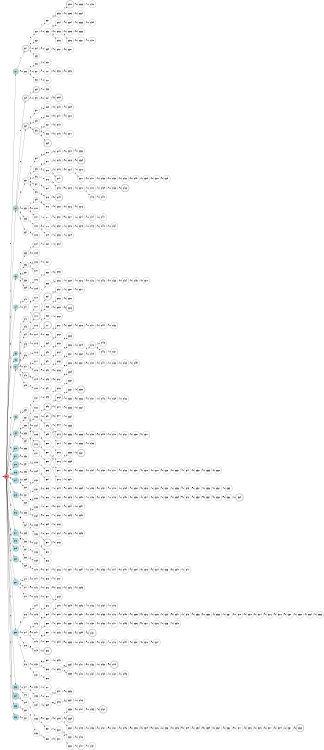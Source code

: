 digraph APTAALF {
__start0 [style = invis, shape = none, label = "", width = 0, height = 0];

rankdir=LR;
size="8,5";

s0 [style="filled", color="black", fillcolor="#ff817b" shape="circle", label="q0"];
s1 [style="rounded,filled", color="black", fillcolor="powderblue" shape="doublecircle", label="q1"];
s2 [style="rounded,filled", color="black", fillcolor="powderblue" shape="doublecircle", label="q2"];
s3 [style="filled", color="black", fillcolor="powderblue" shape="circle", label="q3"];
s4 [style="filled", color="black", fillcolor="powderblue" shape="circle", label="q4"];
s5 [style="filled", color="black", fillcolor="powderblue" shape="circle", label="q5"];
s6 [style="filled", color="black", fillcolor="powderblue" shape="circle", label="q6"];
s7 [style="rounded,filled", color="black", fillcolor="powderblue" shape="doublecircle", label="q7"];
s8 [style="filled", color="black", fillcolor="powderblue" shape="circle", label="q8"];
s9 [style="rounded,filled", color="black", fillcolor="powderblue" shape="doublecircle", label="q9"];
s10 [style="filled", color="black", fillcolor="powderblue" shape="circle", label="q10"];
s11 [style="filled", color="black", fillcolor="powderblue" shape="circle", label="q11"];
s12 [style="rounded,filled", color="black", fillcolor="powderblue" shape="doublecircle", label="q12"];
s13 [style="filled", color="black", fillcolor="powderblue" shape="circle", label="q13"];
s14 [style="filled", color="black", fillcolor="powderblue" shape="circle", label="q14"];
s15 [style="filled", color="black", fillcolor="powderblue" shape="circle", label="q15"];
s16 [style="filled", color="black", fillcolor="powderblue" shape="circle", label="q16"];
s17 [style="filled", color="black", fillcolor="powderblue" shape="circle", label="q17"];
s18 [style="filled", color="black", fillcolor="powderblue" shape="circle", label="q18"];
s19 [style="filled", color="black", fillcolor="powderblue" shape="circle", label="q19"];
s20 [style="filled", color="black", fillcolor="powderblue" shape="circle", label="q20"];
s21 [style="filled", color="black", fillcolor="powderblue" shape="circle", label="q21"];
s22 [style="filled", color="black", fillcolor="powderblue" shape="circle", label="q22"];
s23 [style="filled", color="black", fillcolor="powderblue" shape="circle", label="q23"];
s24 [style="rounded,filled", color="black", fillcolor="powderblue" shape="doublecircle", label="q24"];
s25 [style="filled", color="black", fillcolor="powderblue" shape="circle", label="q25"];
s26 [style="filled", color="black", fillcolor="powderblue" shape="circle", label="q26"];
s27 [style="rounded,filled", color="black", fillcolor="white" shape="doublecircle", label="q27"];
s28 [style="filled", color="black", fillcolor="white" shape="circle", label="q28"];
s29 [style="rounded,filled", color="black", fillcolor="white" shape="doublecircle", label="q29"];
s30 [style="rounded,filled", color="black", fillcolor="white" shape="doublecircle", label="q30"];
s31 [style="filled", color="black", fillcolor="white" shape="circle", label="q31"];
s32 [style="filled", color="black", fillcolor="white" shape="circle", label="q32"];
s33 [style="filled", color="black", fillcolor="white" shape="circle", label="q33"];
s34 [style="filled", color="black", fillcolor="white" shape="circle", label="q34"];
s35 [style="filled", color="black", fillcolor="white" shape="circle", label="q35"];
s36 [style="filled", color="black", fillcolor="white" shape="circle", label="q36"];
s37 [style="filled", color="black", fillcolor="white" shape="circle", label="q37"];
s38 [style="filled", color="black", fillcolor="white" shape="circle", label="q38"];
s39 [style="filled", color="black", fillcolor="white" shape="circle", label="q39"];
s40 [style="filled", color="black", fillcolor="white" shape="circle", label="q40"];
s41 [style="filled", color="black", fillcolor="white" shape="circle", label="q41"];
s42 [style="filled", color="black", fillcolor="white" shape="circle", label="q42"];
s43 [style="filled", color="black", fillcolor="white" shape="circle", label="q43"];
s44 [style="filled", color="black", fillcolor="white" shape="circle", label="q44"];
s45 [style="filled", color="black", fillcolor="white" shape="circle", label="q45"];
s46 [style="filled", color="black", fillcolor="white" shape="circle", label="q46"];
s47 [style="filled", color="black", fillcolor="white" shape="circle", label="q47"];
s48 [style="rounded,filled", color="black", fillcolor="white" shape="doublecircle", label="q48"];
s49 [style="filled", color="black", fillcolor="white" shape="circle", label="q49"];
s50 [style="filled", color="black", fillcolor="white" shape="circle", label="q50"];
s51 [style="filled", color="black", fillcolor="white" shape="circle", label="q51"];
s52 [style="filled", color="black", fillcolor="white" shape="circle", label="q52"];
s53 [style="filled", color="black", fillcolor="white" shape="circle", label="q53"];
s54 [style="filled", color="black", fillcolor="white" shape="circle", label="q54"];
s55 [style="filled", color="black", fillcolor="white" shape="circle", label="q55"];
s56 [style="filled", color="black", fillcolor="white" shape="circle", label="q56"];
s57 [style="filled", color="black", fillcolor="white" shape="circle", label="q57"];
s58 [style="filled", color="black", fillcolor="white" shape="circle", label="q58"];
s59 [style="filled", color="black", fillcolor="white" shape="circle", label="q59"];
s60 [style="filled", color="black", fillcolor="white" shape="circle", label="q60"];
s61 [style="filled", color="black", fillcolor="white" shape="circle", label="q61"];
s62 [style="filled", color="black", fillcolor="white" shape="circle", label="q62"];
s63 [style="filled", color="black", fillcolor="white" shape="circle", label="q63"];
s64 [style="filled", color="black", fillcolor="white" shape="circle", label="q64"];
s65 [style="filled", color="black", fillcolor="white" shape="circle", label="q65"];
s66 [style="filled", color="black", fillcolor="white" shape="circle", label="q66"];
s67 [style="filled", color="black", fillcolor="white" shape="circle", label="q67"];
s68 [style="filled", color="black", fillcolor="white" shape="circle", label="q68"];
s69 [style="filled", color="black", fillcolor="white" shape="circle", label="q69"];
s70 [style="filled", color="black", fillcolor="white" shape="circle", label="q70"];
s71 [style="filled", color="black", fillcolor="white" shape="circle", label="q71"];
s72 [style="filled", color="black", fillcolor="white" shape="circle", label="q72"];
s73 [style="filled", color="black", fillcolor="white" shape="circle", label="q73"];
s74 [style="filled", color="black", fillcolor="white" shape="circle", label="q74"];
s75 [style="filled", color="black", fillcolor="white" shape="circle", label="q75"];
s76 [style="filled", color="black", fillcolor="white" shape="circle", label="q76"];
s77 [style="filled", color="black", fillcolor="white" shape="circle", label="q77"];
s78 [style="filled", color="black", fillcolor="white" shape="circle", label="q78"];
s79 [style="filled", color="black", fillcolor="white" shape="circle", label="q79"];
s80 [style="filled", color="black", fillcolor="white" shape="circle", label="q80"];
s81 [style="filled", color="black", fillcolor="white" shape="circle", label="q81"];
s82 [style="filled", color="black", fillcolor="white" shape="circle", label="q82"];
s83 [style="filled", color="black", fillcolor="white" shape="circle", label="q83"];
s84 [style="filled", color="black", fillcolor="white" shape="circle", label="q84"];
s85 [style="filled", color="black", fillcolor="white" shape="circle", label="q85"];
s86 [style="filled", color="black", fillcolor="white" shape="circle", label="q86"];
s87 [style="filled", color="black", fillcolor="white" shape="circle", label="q87"];
s88 [style="filled", color="black", fillcolor="white" shape="circle", label="q88"];
s89 [style="rounded,filled", color="black", fillcolor="white" shape="doublecircle", label="q89"];
s90 [style="filled", color="black", fillcolor="white" shape="circle", label="q90"];
s91 [style="filled", color="black", fillcolor="white" shape="circle", label="q91"];
s92 [style="filled", color="black", fillcolor="white" shape="circle", label="q92"];
s93 [style="rounded,filled", color="black", fillcolor="white" shape="doublecircle", label="q93"];
s94 [style="filled", color="black", fillcolor="white" shape="circle", label="q94"];
s95 [style="filled", color="black", fillcolor="white" shape="circle", label="q95"];
s96 [style="filled", color="black", fillcolor="white" shape="circle", label="q96"];
s97 [style="filled", color="black", fillcolor="white" shape="circle", label="q97"];
s98 [style="filled", color="black", fillcolor="white" shape="circle", label="q98"];
s99 [style="filled", color="black", fillcolor="white" shape="circle", label="q99"];
s100 [style="filled", color="black", fillcolor="white" shape="circle", label="q100"];
s101 [style="filled", color="black", fillcolor="white" shape="circle", label="q101"];
s102 [style="filled", color="black", fillcolor="white" shape="circle", label="q102"];
s103 [style="filled", color="black", fillcolor="white" shape="circle", label="q103"];
s104 [style="filled", color="black", fillcolor="white" shape="circle", label="q104"];
s105 [style="filled", color="black", fillcolor="white" shape="circle", label="q105"];
s106 [style="filled", color="black", fillcolor="white" shape="circle", label="q106"];
s107 [style="filled", color="black", fillcolor="white" shape="circle", label="q107"];
s108 [style="filled", color="black", fillcolor="white" shape="circle", label="q108"];
s109 [style="filled", color="black", fillcolor="white" shape="circle", label="q109"];
s110 [style="filled", color="black", fillcolor="white" shape="circle", label="q110"];
s111 [style="filled", color="black", fillcolor="white" shape="circle", label="q111"];
s112 [style="rounded,filled", color="black", fillcolor="white" shape="doublecircle", label="q112"];
s113 [style="filled", color="black", fillcolor="white" shape="circle", label="q113"];
s114 [style="filled", color="black", fillcolor="white" shape="circle", label="q114"];
s115 [style="filled", color="black", fillcolor="white" shape="circle", label="q115"];
s116 [style="filled", color="black", fillcolor="white" shape="circle", label="q116"];
s117 [style="filled", color="black", fillcolor="white" shape="circle", label="q117"];
s118 [style="filled", color="black", fillcolor="white" shape="circle", label="q118"];
s119 [style="filled", color="black", fillcolor="white" shape="circle", label="q119"];
s120 [style="filled", color="black", fillcolor="white" shape="circle", label="q120"];
s121 [style="filled", color="black", fillcolor="white" shape="circle", label="q121"];
s122 [style="filled", color="black", fillcolor="white" shape="circle", label="q122"];
s123 [style="filled", color="black", fillcolor="white" shape="circle", label="q123"];
s124 [style="filled", color="black", fillcolor="white" shape="circle", label="q124"];
s125 [style="filled", color="black", fillcolor="white" shape="circle", label="q125"];
s126 [style="rounded,filled", color="black", fillcolor="white" shape="doublecircle", label="q126"];
s127 [style="filled", color="black", fillcolor="white" shape="circle", label="q127"];
s128 [style="filled", color="black", fillcolor="white" shape="circle", label="q128"];
s129 [style="filled", color="black", fillcolor="white" shape="circle", label="q129"];
s130 [style="filled", color="black", fillcolor="white" shape="circle", label="q130"];
s131 [style="filled", color="black", fillcolor="white" shape="circle", label="q131"];
s132 [style="filled", color="black", fillcolor="white" shape="circle", label="q132"];
s133 [style="filled", color="black", fillcolor="white" shape="circle", label="q133"];
s134 [style="filled", color="black", fillcolor="white" shape="circle", label="q134"];
s135 [style="filled", color="black", fillcolor="white" shape="circle", label="q135"];
s136 [style="filled", color="black", fillcolor="white" shape="circle", label="q136"];
s137 [style="filled", color="black", fillcolor="white" shape="circle", label="q137"];
s138 [style="filled", color="black", fillcolor="white" shape="circle", label="q138"];
s139 [style="filled", color="black", fillcolor="white" shape="circle", label="q139"];
s140 [style="filled", color="black", fillcolor="white" shape="circle", label="q140"];
s141 [style="filled", color="black", fillcolor="white" shape="circle", label="q141"];
s142 [style="filled", color="black", fillcolor="white" shape="circle", label="q142"];
s143 [style="filled", color="black", fillcolor="white" shape="circle", label="q143"];
s144 [style="filled", color="black", fillcolor="white" shape="circle", label="q144"];
s145 [style="filled", color="black", fillcolor="white" shape="circle", label="q145"];
s146 [style="filled", color="black", fillcolor="white" shape="circle", label="q146"];
s147 [style="filled", color="black", fillcolor="white" shape="circle", label="q147"];
s148 [style="filled", color="black", fillcolor="white" shape="circle", label="q148"];
s149 [style="filled", color="black", fillcolor="white" shape="circle", label="q149"];
s150 [style="filled", color="black", fillcolor="white" shape="circle", label="q150"];
s151 [style="filled", color="black", fillcolor="white" shape="circle", label="q151"];
s152 [style="filled", color="black", fillcolor="white" shape="circle", label="q152"];
s153 [style="filled", color="black", fillcolor="white" shape="circle", label="q153"];
s154 [style="filled", color="black", fillcolor="white" shape="circle", label="q154"];
s155 [style="filled", color="black", fillcolor="white" shape="circle", label="q155"];
s156 [style="filled", color="black", fillcolor="white" shape="circle", label="q156"];
s157 [style="filled", color="black", fillcolor="white" shape="circle", label="q157"];
s158 [style="filled", color="black", fillcolor="white" shape="circle", label="q158"];
s159 [style="filled", color="black", fillcolor="white" shape="circle", label="q159"];
s160 [style="filled", color="black", fillcolor="white" shape="circle", label="q160"];
s161 [style="filled", color="black", fillcolor="white" shape="circle", label="q161"];
s162 [style="filled", color="black", fillcolor="white" shape="circle", label="q162"];
s163 [style="filled", color="black", fillcolor="white" shape="circle", label="q163"];
s164 [style="filled", color="black", fillcolor="white" shape="circle", label="q164"];
s165 [style="filled", color="black", fillcolor="white" shape="circle", label="q165"];
s166 [style="filled", color="black", fillcolor="white" shape="circle", label="q166"];
s167 [style="filled", color="black", fillcolor="white" shape="circle", label="q167"];
s168 [style="filled", color="black", fillcolor="white" shape="circle", label="q168"];
s169 [style="rounded,filled", color="black", fillcolor="white" shape="doublecircle", label="q169"];
s170 [style="filled", color="black", fillcolor="white" shape="circle", label="q170"];
s171 [style="filled", color="black", fillcolor="white" shape="circle", label="q171"];
s172 [style="filled", color="black", fillcolor="white" shape="circle", label="q172"];
s173 [style="filled", color="black", fillcolor="white" shape="circle", label="q173"];
s174 [style="filled", color="black", fillcolor="white" shape="circle", label="q174"];
s175 [style="filled", color="black", fillcolor="white" shape="circle", label="q175"];
s176 [style="filled", color="black", fillcolor="white" shape="circle", label="q176"];
s177 [style="filled", color="black", fillcolor="white" shape="circle", label="q177"];
s178 [style="filled", color="black", fillcolor="white" shape="circle", label="q178"];
s179 [style="filled", color="black", fillcolor="white" shape="circle", label="q179"];
s180 [style="filled", color="black", fillcolor="white" shape="circle", label="q180"];
s181 [style="filled", color="black", fillcolor="white" shape="circle", label="q181"];
s182 [style="filled", color="black", fillcolor="white" shape="circle", label="q182"];
s183 [style="filled", color="black", fillcolor="white" shape="circle", label="q183"];
s184 [style="rounded,filled", color="black", fillcolor="white" shape="doublecircle", label="q184"];
s185 [style="filled", color="black", fillcolor="white" shape="circle", label="q185"];
s186 [style="filled", color="black", fillcolor="white" shape="circle", label="q186"];
s187 [style="rounded,filled", color="black", fillcolor="white" shape="doublecircle", label="q187"];
s188 [style="filled", color="black", fillcolor="white" shape="circle", label="q188"];
s189 [style="filled", color="black", fillcolor="white" shape="circle", label="q189"];
s190 [style="filled", color="black", fillcolor="white" shape="circle", label="q190"];
s191 [style="filled", color="black", fillcolor="white" shape="circle", label="q191"];
s192 [style="filled", color="black", fillcolor="white" shape="circle", label="q192"];
s193 [style="filled", color="black", fillcolor="white" shape="circle", label="q193"];
s194 [style="filled", color="black", fillcolor="white" shape="circle", label="q194"];
s195 [style="filled", color="black", fillcolor="white" shape="circle", label="q195"];
s196 [style="rounded,filled", color="black", fillcolor="white" shape="doublecircle", label="q196"];
s197 [style="rounded,filled", color="black", fillcolor="white" shape="doublecircle", label="q197"];
s198 [style="filled", color="black", fillcolor="white" shape="circle", label="q198"];
s199 [style="filled", color="black", fillcolor="white" shape="circle", label="q199"];
s200 [style="filled", color="black", fillcolor="white" shape="circle", label="q200"];
s201 [style="filled", color="black", fillcolor="white" shape="circle", label="q201"];
s202 [style="filled", color="black", fillcolor="white" shape="circle", label="q202"];
s203 [style="filled", color="black", fillcolor="white" shape="circle", label="q203"];
s204 [style="filled", color="black", fillcolor="white" shape="circle", label="q204"];
s205 [style="filled", color="black", fillcolor="white" shape="circle", label="q205"];
s206 [style="filled", color="black", fillcolor="white" shape="circle", label="q206"];
s207 [style="filled", color="black", fillcolor="white" shape="circle", label="q207"];
s208 [style="filled", color="black", fillcolor="white" shape="circle", label="q208"];
s209 [style="filled", color="black", fillcolor="white" shape="circle", label="q209"];
s210 [style="filled", color="black", fillcolor="white" shape="circle", label="q210"];
s211 [style="rounded,filled", color="black", fillcolor="white" shape="doublecircle", label="q211"];
s212 [style="filled", color="black", fillcolor="white" shape="circle", label="q212"];
s213 [style="filled", color="black", fillcolor="white" shape="circle", label="q213"];
s214 [style="filled", color="black", fillcolor="white" shape="circle", label="q214"];
s215 [style="filled", color="black", fillcolor="white" shape="circle", label="q215"];
s216 [style="filled", color="black", fillcolor="white" shape="circle", label="q216"];
s217 [style="filled", color="black", fillcolor="white" shape="circle", label="q217"];
s218 [style="filled", color="black", fillcolor="white" shape="circle", label="q218"];
s219 [style="filled", color="black", fillcolor="white" shape="circle", label="q219"];
s220 [style="filled", color="black", fillcolor="white" shape="circle", label="q220"];
s221 [style="filled", color="black", fillcolor="white" shape="circle", label="q221"];
s222 [style="filled", color="black", fillcolor="white" shape="circle", label="q222"];
s223 [style="rounded,filled", color="black", fillcolor="white" shape="doublecircle", label="q223"];
s224 [style="filled", color="black", fillcolor="white" shape="circle", label="q224"];
s225 [style="filled", color="black", fillcolor="white" shape="circle", label="q225"];
s226 [style="filled", color="black", fillcolor="white" shape="circle", label="q226"];
s227 [style="filled", color="black", fillcolor="white" shape="circle", label="q227"];
s228 [style="filled", color="black", fillcolor="white" shape="circle", label="q228"];
s229 [style="filled", color="black", fillcolor="white" shape="circle", label="q229"];
s230 [style="filled", color="black", fillcolor="white" shape="circle", label="q230"];
s231 [style="filled", color="black", fillcolor="white" shape="circle", label="q231"];
s232 [style="filled", color="black", fillcolor="white" shape="circle", label="q232"];
s233 [style="filled", color="black", fillcolor="white" shape="circle", label="q233"];
s234 [style="filled", color="black", fillcolor="white" shape="circle", label="q234"];
s235 [style="filled", color="black", fillcolor="white" shape="circle", label="q235"];
s236 [style="filled", color="black", fillcolor="white" shape="circle", label="q236"];
s237 [style="filled", color="black", fillcolor="white" shape="circle", label="q237"];
s238 [style="filled", color="black", fillcolor="white" shape="circle", label="q238"];
s239 [style="rounded,filled", color="black", fillcolor="white" shape="doublecircle", label="q239"];
s240 [style="filled", color="black", fillcolor="white" shape="circle", label="q240"];
s241 [style="filled", color="black", fillcolor="white" shape="circle", label="q241"];
s242 [style="filled", color="black", fillcolor="white" shape="circle", label="q242"];
s243 [style="filled", color="black", fillcolor="white" shape="circle", label="q243"];
s244 [style="filled", color="black", fillcolor="white" shape="circle", label="q244"];
s245 [style="filled", color="black", fillcolor="white" shape="circle", label="q245"];
s246 [style="filled", color="black", fillcolor="white" shape="circle", label="q246"];
s247 [style="rounded,filled", color="black", fillcolor="white" shape="doublecircle", label="q247"];
s248 [style="filled", color="black", fillcolor="white" shape="circle", label="q248"];
s249 [style="rounded,filled", color="black", fillcolor="white" shape="doublecircle", label="q249"];
s250 [style="filled", color="black", fillcolor="white" shape="circle", label="q250"];
s251 [style="filled", color="black", fillcolor="white" shape="circle", label="q251"];
s252 [style="filled", color="black", fillcolor="white" shape="circle", label="q252"];
s253 [style="filled", color="black", fillcolor="white" shape="circle", label="q253"];
s254 [style="filled", color="black", fillcolor="white" shape="circle", label="q254"];
s255 [style="filled", color="black", fillcolor="white" shape="circle", label="q255"];
s256 [style="filled", color="black", fillcolor="white" shape="circle", label="q256"];
s257 [style="filled", color="black", fillcolor="white" shape="circle", label="q257"];
s258 [style="filled", color="black", fillcolor="white" shape="circle", label="q258"];
s259 [style="filled", color="black", fillcolor="white" shape="circle", label="q259"];
s260 [style="filled", color="black", fillcolor="white" shape="circle", label="q260"];
s261 [style="filled", color="black", fillcolor="white" shape="circle", label="q261"];
s262 [style="filled", color="black", fillcolor="white" shape="circle", label="q262"];
s263 [style="filled", color="black", fillcolor="white" shape="circle", label="q263"];
s264 [style="filled", color="black", fillcolor="white" shape="circle", label="q264"];
s265 [style="filled", color="black", fillcolor="white" shape="circle", label="q265"];
s266 [style="filled", color="black", fillcolor="white" shape="circle", label="q266"];
s267 [style="filled", color="black", fillcolor="white" shape="circle", label="q267"];
s268 [style="filled", color="black", fillcolor="white" shape="circle", label="q268"];
s269 [style="rounded,filled", color="black", fillcolor="white" shape="doublecircle", label="q269"];
s270 [style="filled", color="black", fillcolor="white" shape="circle", label="q270"];
s271 [style="filled", color="black", fillcolor="white" shape="circle", label="q271"];
s272 [style="filled", color="black", fillcolor="white" shape="circle", label="q272"];
s273 [style="rounded,filled", color="black", fillcolor="white" shape="doublecircle", label="q273"];
s274 [style="filled", color="black", fillcolor="white" shape="circle", label="q274"];
s275 [style="filled", color="black", fillcolor="white" shape="circle", label="q275"];
s276 [style="filled", color="black", fillcolor="white" shape="circle", label="q276"];
s277 [style="filled", color="black", fillcolor="white" shape="circle", label="q277"];
s278 [style="filled", color="black", fillcolor="white" shape="circle", label="q278"];
s279 [style="filled", color="black", fillcolor="white" shape="circle", label="q279"];
s280 [style="filled", color="black", fillcolor="white" shape="circle", label="q280"];
s281 [style="filled", color="black", fillcolor="white" shape="circle", label="q281"];
s282 [style="filled", color="black", fillcolor="white" shape="circle", label="q282"];
s283 [style="filled", color="black", fillcolor="white" shape="circle", label="q283"];
s284 [style="filled", color="black", fillcolor="white" shape="circle", label="q284"];
s285 [style="filled", color="black", fillcolor="white" shape="circle", label="q285"];
s286 [style="filled", color="black", fillcolor="white" shape="circle", label="q286"];
s287 [style="filled", color="black", fillcolor="white" shape="circle", label="q287"];
s288 [style="filled", color="black", fillcolor="white" shape="circle", label="q288"];
s289 [style="filled", color="black", fillcolor="white" shape="circle", label="q289"];
s290 [style="filled", color="black", fillcolor="white" shape="circle", label="q290"];
s291 [style="filled", color="black", fillcolor="white" shape="circle", label="q291"];
s292 [style="filled", color="black", fillcolor="white" shape="circle", label="q292"];
s293 [style="filled", color="black", fillcolor="white" shape="circle", label="q293"];
s294 [style="filled", color="black", fillcolor="white" shape="circle", label="q294"];
s295 [style="filled", color="black", fillcolor="white" shape="circle", label="q295"];
s296 [style="filled", color="black", fillcolor="white" shape="circle", label="q296"];
s297 [style="filled", color="black", fillcolor="white" shape="circle", label="q297"];
s298 [style="filled", color="black", fillcolor="white" shape="circle", label="q298"];
s299 [style="filled", color="black", fillcolor="white" shape="circle", label="q299"];
s300 [style="filled", color="black", fillcolor="white" shape="circle", label="q300"];
s301 [style="filled", color="black", fillcolor="white" shape="circle", label="q301"];
s302 [style="rounded,filled", color="black", fillcolor="white" shape="doublecircle", label="q302"];
s303 [style="filled", color="black", fillcolor="white" shape="circle", label="q303"];
s304 [style="filled", color="black", fillcolor="white" shape="circle", label="q304"];
s305 [style="filled", color="black", fillcolor="white" shape="circle", label="q305"];
s306 [style="filled", color="black", fillcolor="white" shape="circle", label="q306"];
s307 [style="filled", color="black", fillcolor="white" shape="circle", label="q307"];
s308 [style="filled", color="black", fillcolor="white" shape="circle", label="q308"];
s309 [style="filled", color="black", fillcolor="white" shape="circle", label="q309"];
s310 [style="filled", color="black", fillcolor="white" shape="circle", label="q310"];
s311 [style="filled", color="black", fillcolor="white" shape="circle", label="q311"];
s312 [style="filled", color="black", fillcolor="white" shape="circle", label="q312"];
s313 [style="filled", color="black", fillcolor="white" shape="circle", label="q313"];
s314 [style="filled", color="black", fillcolor="white" shape="circle", label="q314"];
s315 [style="filled", color="black", fillcolor="white" shape="circle", label="q315"];
s316 [style="filled", color="black", fillcolor="white" shape="circle", label="q316"];
s317 [style="filled", color="black", fillcolor="white" shape="circle", label="q317"];
s318 [style="filled", color="black", fillcolor="white" shape="circle", label="q318"];
s319 [style="filled", color="black", fillcolor="white" shape="circle", label="q319"];
s320 [style="filled", color="black", fillcolor="white" shape="circle", label="q320"];
s321 [style="filled", color="black", fillcolor="white" shape="circle", label="q321"];
s322 [style="filled", color="black", fillcolor="white" shape="circle", label="q322"];
s323 [style="rounded,filled", color="black", fillcolor="white" shape="doublecircle", label="q323"];
s324 [style="filled", color="black", fillcolor="white" shape="circle", label="q324"];
s325 [style="filled", color="black", fillcolor="white" shape="circle", label="q325"];
s326 [style="filled", color="black", fillcolor="white" shape="circle", label="q326"];
s327 [style="filled", color="black", fillcolor="white" shape="circle", label="q327"];
s328 [style="filled", color="black", fillcolor="white" shape="circle", label="q328"];
s329 [style="filled", color="black", fillcolor="white" shape="circle", label="q329"];
s330 [style="filled", color="black", fillcolor="white" shape="circle", label="q330"];
s331 [style="filled", color="black", fillcolor="white" shape="circle", label="q331"];
s332 [style="filled", color="black", fillcolor="white" shape="circle", label="q332"];
s333 [style="filled", color="black", fillcolor="white" shape="circle", label="q333"];
s334 [style="filled", color="black", fillcolor="white" shape="circle", label="q334"];
s335 [style="filled", color="black", fillcolor="white" shape="circle", label="q335"];
s336 [style="filled", color="black", fillcolor="white" shape="circle", label="q336"];
s337 [style="filled", color="black", fillcolor="white" shape="circle", label="q337"];
s338 [style="filled", color="black", fillcolor="white" shape="circle", label="q338"];
s339 [style="filled", color="black", fillcolor="white" shape="circle", label="q339"];
s340 [style="filled", color="black", fillcolor="white" shape="circle", label="q340"];
s341 [style="filled", color="black", fillcolor="white" shape="circle", label="q341"];
s342 [style="filled", color="black", fillcolor="white" shape="circle", label="q342"];
s343 [style="filled", color="black", fillcolor="white" shape="circle", label="q343"];
s344 [style="filled", color="black", fillcolor="white" shape="circle", label="q344"];
s345 [style="filled", color="black", fillcolor="white" shape="circle", label="q345"];
s346 [style="filled", color="black", fillcolor="white" shape="circle", label="q346"];
s347 [style="filled", color="black", fillcolor="white" shape="circle", label="q347"];
s348 [style="filled", color="black", fillcolor="white" shape="circle", label="q348"];
s349 [style="filled", color="black", fillcolor="white" shape="circle", label="q349"];
s350 [style="filled", color="black", fillcolor="white" shape="circle", label="q350"];
s351 [style="filled", color="black", fillcolor="white" shape="circle", label="q351"];
s352 [style="filled", color="black", fillcolor="white" shape="circle", label="q352"];
s353 [style="filled", color="black", fillcolor="white" shape="circle", label="q353"];
s354 [style="filled", color="black", fillcolor="white" shape="circle", label="q354"];
s355 [style="filled", color="black", fillcolor="white" shape="circle", label="q355"];
s356 [style="filled", color="black", fillcolor="white" shape="circle", label="q356"];
s357 [style="filled", color="black", fillcolor="white" shape="circle", label="q357"];
s358 [style="filled", color="black", fillcolor="white" shape="circle", label="q358"];
s359 [style="rounded,filled", color="black", fillcolor="white" shape="doublecircle", label="q359"];
s360 [style="filled", color="black", fillcolor="white" shape="circle", label="q360"];
s361 [style="filled", color="black", fillcolor="white" shape="circle", label="q361"];
s362 [style="filled", color="black", fillcolor="white" shape="circle", label="q362"];
s363 [style="filled", color="black", fillcolor="white" shape="circle", label="q363"];
s364 [style="filled", color="black", fillcolor="white" shape="circle", label="q364"];
s365 [style="filled", color="black", fillcolor="white" shape="circle", label="q365"];
s366 [style="filled", color="black", fillcolor="white" shape="circle", label="q366"];
s367 [style="filled", color="black", fillcolor="white" shape="circle", label="q367"];
s368 [style="filled", color="black", fillcolor="white" shape="circle", label="q368"];
s369 [style="rounded,filled", color="black", fillcolor="white" shape="doublecircle", label="q369"];
s370 [style="filled", color="black", fillcolor="white" shape="circle", label="q370"];
s371 [style="filled", color="black", fillcolor="white" shape="circle", label="q371"];
s372 [style="filled", color="black", fillcolor="white" shape="circle", label="q372"];
s373 [style="filled", color="black", fillcolor="white" shape="circle", label="q373"];
s374 [style="filled", color="black", fillcolor="white" shape="circle", label="q374"];
s375 [style="filled", color="black", fillcolor="white" shape="circle", label="q375"];
s376 [style="filled", color="black", fillcolor="white" shape="circle", label="q376"];
s377 [style="filled", color="black", fillcolor="white" shape="circle", label="q377"];
s378 [style="filled", color="black", fillcolor="white" shape="circle", label="q378"];
s379 [style="filled", color="black", fillcolor="white" shape="circle", label="q379"];
s380 [style="filled", color="black", fillcolor="white" shape="circle", label="q380"];
s381 [style="filled", color="black", fillcolor="white" shape="circle", label="q381"];
s382 [style="rounded,filled", color="black", fillcolor="white" shape="doublecircle", label="q382"];
s383 [style="filled", color="black", fillcolor="white" shape="circle", label="q383"];
s384 [style="filled", color="black", fillcolor="white" shape="circle", label="q384"];
s385 [style="filled", color="black", fillcolor="white" shape="circle", label="q385"];
s386 [style="filled", color="black", fillcolor="white" shape="circle", label="q386"];
s387 [style="rounded,filled", color="black", fillcolor="white" shape="doublecircle", label="q387"];
s388 [style="filled", color="black", fillcolor="white" shape="circle", label="q388"];
s389 [style="filled", color="black", fillcolor="white" shape="circle", label="q389"];
s390 [style="filled", color="black", fillcolor="white" shape="circle", label="q390"];
s391 [style="filled", color="black", fillcolor="white" shape="circle", label="q391"];
s392 [style="filled", color="black", fillcolor="white" shape="circle", label="q392"];
s393 [style="filled", color="black", fillcolor="white" shape="circle", label="q393"];
s394 [style="filled", color="black", fillcolor="white" shape="circle", label="q394"];
s395 [style="filled", color="black", fillcolor="white" shape="circle", label="q395"];
s396 [style="filled", color="black", fillcolor="white" shape="circle", label="q396"];
s397 [style="filled", color="black", fillcolor="white" shape="circle", label="q397"];
s398 [style="filled", color="black", fillcolor="white" shape="circle", label="q398"];
s399 [style="filled", color="black", fillcolor="white" shape="circle", label="q399"];
s400 [style="filled", color="black", fillcolor="white" shape="circle", label="q400"];
s401 [style="filled", color="black", fillcolor="white" shape="circle", label="q401"];
s402 [style="filled", color="black", fillcolor="white" shape="circle", label="q402"];
s403 [style="filled", color="black", fillcolor="white" shape="circle", label="q403"];
s404 [style="filled", color="black", fillcolor="white" shape="circle", label="q404"];
s405 [style="filled", color="black", fillcolor="white" shape="circle", label="q405"];
s406 [style="filled", color="black", fillcolor="white" shape="circle", label="q406"];
s407 [style="filled", color="black", fillcolor="white" shape="circle", label="q407"];
s408 [style="filled", color="black", fillcolor="white" shape="circle", label="q408"];
s409 [style="filled", color="black", fillcolor="white" shape="circle", label="q409"];
s410 [style="filled", color="black", fillcolor="white" shape="circle", label="q410"];
s411 [style="filled", color="black", fillcolor="white" shape="circle", label="q411"];
s412 [style="filled", color="black", fillcolor="white" shape="circle", label="q412"];
s413 [style="filled", color="black", fillcolor="white" shape="circle", label="q413"];
s414 [style="filled", color="black", fillcolor="white" shape="circle", label="q414"];
s415 [style="filled", color="black", fillcolor="white" shape="circle", label="q415"];
s416 [style="filled", color="black", fillcolor="white" shape="circle", label="q416"];
s417 [style="filled", color="black", fillcolor="white" shape="circle", label="q417"];
s418 [style="filled", color="black", fillcolor="white" shape="circle", label="q418"];
s419 [style="filled", color="black", fillcolor="white" shape="circle", label="q419"];
s420 [style="filled", color="black", fillcolor="white" shape="circle", label="q420"];
s421 [style="filled", color="black", fillcolor="white" shape="circle", label="q421"];
s422 [style="filled", color="black", fillcolor="white" shape="circle", label="q422"];
s423 [style="filled", color="black", fillcolor="white" shape="circle", label="q423"];
s424 [style="filled", color="black", fillcolor="white" shape="circle", label="q424"];
s425 [style="filled", color="black", fillcolor="white" shape="circle", label="q425"];
s426 [style="filled", color="black", fillcolor="white" shape="circle", label="q426"];
s427 [style="filled", color="black", fillcolor="white" shape="circle", label="q427"];
s428 [style="filled", color="black", fillcolor="white" shape="circle", label="q428"];
s429 [style="filled", color="black", fillcolor="white" shape="circle", label="q429"];
s430 [style="filled", color="black", fillcolor="white" shape="circle", label="q430"];
s431 [style="rounded,filled", color="black", fillcolor="white" shape="doublecircle", label="q431"];
s432 [style="filled", color="black", fillcolor="white" shape="circle", label="q432"];
s433 [style="filled", color="black", fillcolor="white" shape="circle", label="q433"];
s434 [style="filled", color="black", fillcolor="white" shape="circle", label="q434"];
s435 [style="filled", color="black", fillcolor="white" shape="circle", label="q435"];
s436 [style="filled", color="black", fillcolor="white" shape="circle", label="q436"];
s437 [style="filled", color="black", fillcolor="white" shape="circle", label="q437"];
s438 [style="filled", color="black", fillcolor="white" shape="circle", label="q438"];
s439 [style="filled", color="black", fillcolor="white" shape="circle", label="q439"];
s440 [style="filled", color="black", fillcolor="white" shape="circle", label="q440"];
s441 [style="filled", color="black", fillcolor="white" shape="circle", label="q441"];
s442 [style="filled", color="black", fillcolor="white" shape="circle", label="q442"];
s443 [style="filled", color="black", fillcolor="white" shape="circle", label="q443"];
s444 [style="filled", color="black", fillcolor="white" shape="circle", label="q444"];
s445 [style="filled", color="black", fillcolor="white" shape="circle", label="q445"];
s446 [style="filled", color="black", fillcolor="white" shape="circle", label="q446"];
s447 [style="filled", color="black", fillcolor="white" shape="circle", label="q447"];
s448 [style="filled", color="black", fillcolor="white" shape="circle", label="q448"];
s449 [style="filled", color="black", fillcolor="white" shape="circle", label="q449"];
s450 [style="filled", color="black", fillcolor="white" shape="circle", label="q450"];
s451 [style="filled", color="black", fillcolor="white" shape="circle", label="q451"];
s452 [style="filled", color="black", fillcolor="white" shape="circle", label="q452"];
s453 [style="filled", color="black", fillcolor="white" shape="circle", label="q453"];
s454 [style="filled", color="black", fillcolor="white" shape="circle", label="q454"];
s455 [style="filled", color="black", fillcolor="white" shape="circle", label="q455"];
s456 [style="filled", color="black", fillcolor="white" shape="circle", label="q456"];
s457 [style="filled", color="black", fillcolor="white" shape="circle", label="q457"];
s458 [style="filled", color="black", fillcolor="white" shape="circle", label="q458"];
s459 [style="filled", color="black", fillcolor="white" shape="circle", label="q459"];
s460 [style="rounded,filled", color="black", fillcolor="white" shape="doublecircle", label="q460"];
s461 [style="filled", color="black", fillcolor="white" shape="circle", label="q461"];
s462 [style="filled", color="black", fillcolor="white" shape="circle", label="q462"];
s463 [style="filled", color="black", fillcolor="white" shape="circle", label="q463"];
s464 [style="filled", color="black", fillcolor="white" shape="circle", label="q464"];
s465 [style="filled", color="black", fillcolor="white" shape="circle", label="q465"];
s466 [style="filled", color="black", fillcolor="white" shape="circle", label="q466"];
s467 [style="filled", color="black", fillcolor="white" shape="circle", label="q467"];
s468 [style="filled", color="black", fillcolor="white" shape="circle", label="q468"];
s469 [style="filled", color="black", fillcolor="white" shape="circle", label="q469"];
s470 [style="filled", color="black", fillcolor="white" shape="circle", label="q470"];
s471 [style="filled", color="black", fillcolor="white" shape="circle", label="q471"];
s472 [style="filled", color="black", fillcolor="white" shape="circle", label="q472"];
s473 [style="filled", color="black", fillcolor="white" shape="circle", label="q473"];
s474 [style="filled", color="black", fillcolor="white" shape="circle", label="q474"];
s475 [style="filled", color="black", fillcolor="white" shape="circle", label="q475"];
s476 [style="filled", color="black", fillcolor="white" shape="circle", label="q476"];
s477 [style="filled", color="black", fillcolor="white" shape="circle", label="q477"];
s478 [style="filled", color="black", fillcolor="white" shape="circle", label="q478"];
s479 [style="rounded,filled", color="black", fillcolor="white" shape="doublecircle", label="q479"];
s480 [style="filled", color="black", fillcolor="white" shape="circle", label="q480"];
s481 [style="filled", color="black", fillcolor="white" shape="circle", label="q481"];
s482 [style="filled", color="black", fillcolor="white" shape="circle", label="q482"];
s483 [style="rounded,filled", color="black", fillcolor="white" shape="doublecircle", label="q483"];
s484 [style="filled", color="black", fillcolor="white" shape="circle", label="q484"];
s485 [style="filled", color="black", fillcolor="white" shape="circle", label="q485"];
s486 [style="filled", color="black", fillcolor="white" shape="circle", label="q486"];
s487 [style="filled", color="black", fillcolor="white" shape="circle", label="q487"];
s488 [style="filled", color="black", fillcolor="white" shape="circle", label="q488"];
s489 [style="filled", color="black", fillcolor="white" shape="circle", label="q489"];
s490 [style="filled", color="black", fillcolor="white" shape="circle", label="q490"];
s491 [style="filled", color="black", fillcolor="white" shape="circle", label="q491"];
s492 [style="filled", color="black", fillcolor="white" shape="circle", label="q492"];
s493 [style="filled", color="black", fillcolor="white" shape="circle", label="q493"];
s494 [style="filled", color="black", fillcolor="white" shape="circle", label="q494"];
s495 [style="filled", color="black", fillcolor="white" shape="circle", label="q495"];
s496 [style="filled", color="black", fillcolor="white" shape="circle", label="q496"];
s497 [style="filled", color="black", fillcolor="white" shape="circle", label="q497"];
s498 [style="filled", color="black", fillcolor="white" shape="circle", label="q498"];
s499 [style="filled", color="black", fillcolor="white" shape="circle", label="q499"];
s500 [style="filled", color="black", fillcolor="white" shape="circle", label="q500"];
s501 [style="filled", color="black", fillcolor="white" shape="circle", label="q501"];
s502 [style="filled", color="black", fillcolor="white" shape="circle", label="q502"];
s503 [style="filled", color="black", fillcolor="white" shape="circle", label="q503"];
s504 [style="filled", color="black", fillcolor="white" shape="circle", label="q504"];
s505 [style="filled", color="black", fillcolor="white" shape="circle", label="q505"];
s506 [style="filled", color="black", fillcolor="white" shape="circle", label="q506"];
s507 [style="filled", color="black", fillcolor="white" shape="circle", label="q507"];
s508 [style="filled", color="black", fillcolor="white" shape="circle", label="q508"];
s509 [style="filled", color="black", fillcolor="white" shape="circle", label="q509"];
s510 [style="filled", color="black", fillcolor="white" shape="circle", label="q510"];
s511 [style="filled", color="black", fillcolor="white" shape="circle", label="q511"];
s512 [style="filled", color="black", fillcolor="white" shape="circle", label="q512"];
s513 [style="filled", color="black", fillcolor="white" shape="circle", label="q513"];
s514 [style="filled", color="black", fillcolor="white" shape="circle", label="q514"];
s515 [style="filled", color="black", fillcolor="white" shape="circle", label="q515"];
s516 [style="filled", color="black", fillcolor="white" shape="circle", label="q516"];
s517 [style="filled", color="black", fillcolor="white" shape="circle", label="q517"];
s518 [style="filled", color="black", fillcolor="white" shape="circle", label="q518"];
s519 [style="filled", color="black", fillcolor="white" shape="circle", label="q519"];
s520 [style="filled", color="black", fillcolor="white" shape="circle", label="q520"];
s521 [style="filled", color="black", fillcolor="white" shape="circle", label="q521"];
s522 [style="filled", color="black", fillcolor="white" shape="circle", label="q522"];
s523 [style="filled", color="black", fillcolor="white" shape="circle", label="q523"];
s524 [style="filled", color="black", fillcolor="white" shape="circle", label="q524"];
s525 [style="filled", color="black", fillcolor="white" shape="circle", label="q525"];
s526 [style="filled", color="black", fillcolor="white" shape="circle", label="q526"];
s527 [style="filled", color="black", fillcolor="white" shape="circle", label="q527"];
s528 [style="filled", color="black", fillcolor="white" shape="circle", label="q528"];
s529 [style="filled", color="black", fillcolor="white" shape="circle", label="q529"];
s530 [style="filled", color="black", fillcolor="white" shape="circle", label="q530"];
s531 [style="filled", color="black", fillcolor="white" shape="circle", label="q531"];
s532 [style="filled", color="black", fillcolor="white" shape="circle", label="q532"];
s533 [style="filled", color="black", fillcolor="white" shape="circle", label="q533"];
s534 [style="filled", color="black", fillcolor="white" shape="circle", label="q534"];
s535 [style="filled", color="black", fillcolor="white" shape="circle", label="q535"];
s536 [style="filled", color="black", fillcolor="white" shape="circle", label="q536"];
s537 [style="filled", color="black", fillcolor="white" shape="circle", label="q537"];
s538 [style="filled", color="black", fillcolor="white" shape="circle", label="q538"];
s539 [style="filled", color="black", fillcolor="white" shape="circle", label="q539"];
s540 [style="filled", color="black", fillcolor="white" shape="circle", label="q540"];
s541 [style="filled", color="black", fillcolor="white" shape="circle", label="q541"];
s542 [style="filled", color="black", fillcolor="white" shape="circle", label="q542"];
s543 [style="filled", color="black", fillcolor="white" shape="circle", label="q543"];
s544 [style="filled", color="black", fillcolor="white" shape="circle", label="q544"];
s545 [style="filled", color="black", fillcolor="white" shape="circle", label="q545"];
s546 [style="filled", color="black", fillcolor="white" shape="circle", label="q546"];
s547 [style="filled", color="black", fillcolor="white" shape="circle", label="q547"];
s548 [style="filled", color="black", fillcolor="white" shape="circle", label="q548"];
s549 [style="filled", color="black", fillcolor="white" shape="circle", label="q549"];
s550 [style="filled", color="black", fillcolor="white" shape="circle", label="q550"];
s551 [style="filled", color="black", fillcolor="white" shape="circle", label="q551"];
s552 [style="filled", color="black", fillcolor="white" shape="circle", label="q552"];
s553 [style="filled", color="black", fillcolor="white" shape="circle", label="q553"];
s554 [style="filled", color="black", fillcolor="white" shape="circle", label="q554"];
s555 [style="filled", color="black", fillcolor="white" shape="circle", label="q555"];
s556 [style="filled", color="black", fillcolor="white" shape="circle", label="q556"];
s557 [style="filled", color="black", fillcolor="white" shape="circle", label="q557"];
s558 [style="filled", color="black", fillcolor="white" shape="circle", label="q558"];
s559 [style="filled", color="black", fillcolor="white" shape="circle", label="q559"];
s560 [style="filled", color="black", fillcolor="white" shape="circle", label="q560"];
s561 [style="filled", color="black", fillcolor="white" shape="circle", label="q561"];
s562 [style="filled", color="black", fillcolor="white" shape="circle", label="q562"];
s563 [style="filled", color="black", fillcolor="white" shape="circle", label="q563"];
s564 [style="filled", color="black", fillcolor="white" shape="circle", label="q564"];
s565 [style="filled", color="black", fillcolor="white" shape="circle", label="q565"];
s566 [style="filled", color="black", fillcolor="white" shape="circle", label="q566"];
s567 [style="filled", color="black", fillcolor="white" shape="circle", label="q567"];
s568 [style="filled", color="black", fillcolor="white" shape="circle", label="q568"];
s569 [style="rounded,filled", color="black", fillcolor="white" shape="doublecircle", label="q569"];
s570 [style="filled", color="black", fillcolor="white" shape="circle", label="q570"];
s571 [style="filled", color="black", fillcolor="white" shape="circle", label="q571"];
s572 [style="filled", color="black", fillcolor="white" shape="circle", label="q572"];
s573 [style="filled", color="black", fillcolor="white" shape="circle", label="q573"];
s574 [style="filled", color="black", fillcolor="white" shape="circle", label="q574"];
s575 [style="filled", color="black", fillcolor="white" shape="circle", label="q575"];
s576 [style="filled", color="black", fillcolor="white" shape="circle", label="q576"];
s577 [style="filled", color="black", fillcolor="white" shape="circle", label="q577"];
s578 [style="filled", color="black", fillcolor="white" shape="circle", label="q578"];
s579 [style="filled", color="black", fillcolor="white" shape="circle", label="q579"];
s580 [style="filled", color="black", fillcolor="white" shape="circle", label="q580"];
s581 [style="filled", color="black", fillcolor="white" shape="circle", label="q581"];
s582 [style="filled", color="black", fillcolor="white" shape="circle", label="q582"];
s583 [style="rounded,filled", color="black", fillcolor="white" shape="doublecircle", label="q583"];
s584 [style="filled", color="black", fillcolor="white" shape="circle", label="q584"];
s585 [style="filled", color="black", fillcolor="white" shape="circle", label="q585"];
subgraph cluster_main { 
	graph [pad=".75", ranksep="0.15", nodesep="0.15"];
	 style=invis; 
	__start0 -> s0 [penwidth=2];
}
s0 -> s1 [label="0"];
s0 -> s2 [label="1"];
s0 -> s3 [label="2"];
s0 -> s4 [label="3"];
s0 -> s5 [label="4"];
s0 -> s6 [label="6"];
s0 -> s7 [label="8"];
s0 -> s8 [label="9"];
s0 -> s9 [label="b"];
s0 -> s10 [label="c"];
s0 -> s11 [label="d"];
s0 -> s12 [label="e"];
s0 -> s13 [label="f"];
s0 -> s14 [label="g"];
s0 -> s15 [label="h"];
s0 -> s16 [label="j"];
s0 -> s17 [label="k"];
s0 -> s18 [label="p"];
s0 -> s19 [label="q"];
s0 -> s20 [label="r"];
s0 -> s21 [label="s"];
s0 -> s22 [label="u"];
s0 -> s23 [label="v"];
s0 -> s24 [label="x"];
s0 -> s25 [label="y"];
s0 -> s26 [label="z"];
s1 -> s27 [label="1"];
s1 -> s28 [label="2"];
s2 -> s29 [label="0"];
s2 -> s30 [label="2"];
s2 -> s31 [label="3"];
s2 -> s32 [label="4"];
s2 -> s33 [label="6"];
s2 -> s34 [label="8"];
s3 -> s35 [label="0"];
s3 -> s36 [label="1"];
s3 -> s37 [label="3"];
s3 -> s38 [label="4"];
s3 -> s39 [label="8"];
s4 -> s40 [label="0"];
s4 -> s41 [label="1"];
s6 -> s42 [label="1"];
s7 -> s43 [label="0"];
s7 -> s44 [label="2"];
s7 -> s45 [label="3"];
s7 -> s46 [label="6"];
s7 -> s47 [label="9"];
s7 -> s48 [label="b"];
s7 -> s49 [label="c"];
s8 -> s50 [label="d"];
s9 -> s51 [label="1"];
s9 -> s52 [label="8"];
s9 -> s53 [label="9"];
s9 -> s54 [label="c"];
s10 -> s55 [label="b"];
s11 -> s56 [label="9"];
s12 -> s57 [label="s"];
s13 -> s58 [label="c"];
s14 -> s59 [label="c"];
s14 -> s60 [label="f"];
s15 -> s61 [label="5"];
s15 -> s62 [label="j"];
s16 -> s63 [label="h"];
s16 -> s64 [label="m"];
s17 -> s65 [label="5"];
s17 -> s66 [label="7"];
s17 -> s67 [label="m"];
s18 -> s68 [label="r"];
s20 -> s69 [label="w"];
s21 -> s70 [label="7"];
s21 -> s71 [label="k"];
s21 -> s72 [label="t"];
s22 -> s73 [label="g"];
s22 -> s74 [label="s"];
s22 -> s75 [label="t"];
s22 -> s76 [label="v"];
s23 -> s77 [label="t"];
s23 -> s78 [label="u"];
s24 -> s79 [label="w"];
s25 -> s80 [label="z"];
s26 -> s81 [label="y"];
s27 -> s82 [label="0"];
s27 -> s83 [label="2"];
s27 -> s84 [label="4"];
s27 -> s85 [label="8"];
s28 -> s86 [label="0"];
s28 -> s87 [label="3"];
s28 -> s88 [label="8"];
s29 -> s89 [label="1"];
s29 -> s90 [label="2"];
s30 -> s91 [label="0"];
s30 -> s92 [label="3"];
s30 -> s93 [label="8"];
s31 -> s94 [label="1"];
s31 -> s95 [label="2"];
s31 -> s96 [label="6"];
s31 -> s97 [label="8"];
s31 -> s98 [label="9"];
s32 -> s99 [label="1"];
s32 -> s100 [label="5"];
s32 -> s101 [label="6"];
s33 -> s102 [label="7"];
s34 -> s103 [label="b"];
s35 -> s104 [label="1"];
s35 -> s105 [label="2"];
s36 -> s106 [label="0"];
s36 -> s107 [label="4"];
s39 -> s108 [label="1"];
s39 -> s109 [label="b"];
s41 -> s110 [label="3"];
s43 -> s111 [label="1"];
s44 -> s112 [label="0"];
s44 -> s113 [label="1"];
s44 -> s114 [label="3"];
s45 -> s115 [label="4"];
s46 -> s116 [label="7"];
s47 -> s117 [label="8"];
s47 -> s118 [label="d"];
s48 -> s119 [label="8"];
s49 -> s120 [label="0"];
s52 -> s121 [label="0"];
s52 -> s122 [label="1"];
s52 -> s123 [label="2"];
s52 -> s124 [label="3"];
s52 -> s125 [label="9"];
s52 -> s126 [label="b"];
s53 -> s127 [label="3"];
s57 -> s128 [label="t"];
s58 -> s129 [label="9"];
s60 -> s130 [label="c"];
s61 -> s131 [label="7"];
s62 -> s132 [label="m"];
s63 -> s133 [label="5"];
s63 -> s134 [label="j"];
s64 -> s135 [label="k"];
s64 -> s136 [label="t"];
s66 -> s137 [label="6"];
s67 -> s138 [label="t"];
s68 -> s139 [label="x"];
s69 -> s140 [label="q"];
s70 -> s141 [label="k"];
s71 -> s142 [label="m"];
s72 -> s143 [label="w"];
s73 -> s144 [label="e"];
s73 -> s145 [label="f"];
s74 -> s146 [label="k"];
s74 -> s147 [label="m"];
s74 -> s148 [label="t"];
s75 -> s149 [label="m"];
s76 -> s150 [label="t"];
s76 -> s151 [label="y"];
s77 -> s152 [label="m"];
s77 -> s153 [label="w"];
s78 -> s154 [label="s"];
s79 -> s155 [label="t"];
s80 -> s156 [label="x"];
s82 -> s157 [label="1"];
s82 -> s158 [label="2"];
s84 -> s159 [label="5"];
s86 -> s160 [label="2"];
s87 -> s161 [label="9"];
s88 -> s162 [label="b"];
s89 -> s163 [label="0"];
s90 -> s164 [label="8"];
s91 -> s165 [label="2"];
s92 -> s166 [label="2"];
s93 -> s167 [label="2"];
s93 -> s168 [label="9"];
s93 -> s169 [label="b"];
s94 -> s170 [label="3"];
s95 -> s171 [label="3"];
s95 -> s172 [label="8"];
s96 -> s173 [label="7"];
s97 -> s174 [label="b"];
s98 -> s175 [label="8"];
s99 -> s176 [label="3"];
s101 -> s177 [label="7"];
s102 -> s178 [label="5"];
s102 -> s179 [label="k"];
s104 -> s180 [label="0"];
s106 -> s181 [label="2"];
s108 -> s182 [label="0"];
s110 -> s183 [label="1"];
s112 -> s184 [label="1"];
s112 -> s185 [label="2"];
s113 -> s186 [label="0"];
s114 -> s187 [label="1"];
s114 -> s188 [label="6"];
s116 -> s189 [label="s"];
s117 -> s190 [label="b"];
s118 -> s191 [label="9"];
s118 -> s192 [label="e"];
s119 -> s193 [label="b"];
s120 -> s194 [label="1"];
s121 -> s195 [label="1"];
s123 -> s196 [label="0"];
s123 -> s197 [label="1"];
s123 -> s198 [label="3"];
s124 -> s199 [label="1"];
s125 -> s200 [label="3"];
s126 -> s201 [label="8"];
s127 -> s202 [label="1"];
s128 -> s203 [label="v"];
s129 -> s204 [label="b"];
s131 -> s205 [label="5"];
s132 -> s206 [label="k"];
s133 -> s207 [label="4"];
s134 -> s208 [label="m"];
s135 -> s209 [label="m"];
s136 -> s210 [label="s"];
s136 -> s211 [label="v"];
s137 -> s212 [label="3"];
s138 -> s213 [label="v"];
s140 -> s214 [label="m"];
s141 -> s215 [label="h"];
s142 -> s216 [label="k"];
s143 -> s217 [label="x"];
s145 -> s218 [label="c"];
s146 -> s219 [label="m"];
s147 -> s220 [label="j"];
s148 -> s221 [label="m"];
s148 -> s222 [label="s"];
s149 -> s223 [label="j"];
s150 -> s224 [label="m"];
s150 -> s225 [label="s"];
s151 -> s226 [label="v"];
s152 -> s227 [label="j"];
s153 -> s228 [label="x"];
s154 -> s229 [label="t"];
s155 -> s230 [label="m"];
s155 -> s231 [label="w"];
s156 -> s232 [label="r"];
s157 -> s233 [label="0"];
s158 -> s234 [label="3"];
s158 -> s235 [label="8"];
s158 -> s236 [label="9"];
s159 -> s237 [label="h"];
s161 -> s238 [label="8"];
s164 -> s239 [label="b"];
s165 -> s240 [label="8"];
s166 -> s241 [label="8"];
s167 -> s242 [label="8"];
s168 -> s243 [label="8"];
s170 -> s244 [label="2"];
s171 -> s245 [label="2"];
s172 -> s246 [label="2"];
s172 -> s247 [label="b"];
s173 -> s248 [label="k"];
s175 -> s249 [label="b"];
s176 -> s250 [label="2"];
s177 -> s251 [label="k"];
s178 -> s252 [label="2"];
s179 -> s253 [label="s"];
s180 -> s254 [label="1"];
s182 -> s255 [label="8"];
s183 -> s256 [label="4"];
s184 -> s257 [label="0"];
s185 -> s258 [label="0"];
s185 -> s259 [label="8"];
s186 -> s260 [label="1"];
s188 -> s261 [label="d"];
s189 -> s262 [label="3"];
s190 -> s263 [label="8"];
s191 -> s264 [label="8"];
s192 -> s265 [label="d"];
s192 -> s266 [label="g"];
s193 -> s267 [label="8"];
s195 -> s268 [label="0"];
s196 -> s269 [label="1"];
s196 -> s270 [label="2"];
s197 -> s271 [label="3"];
s198 -> s272 [label="0"];
s198 -> s273 [label="1"];
s198 -> s274 [label="2"];
s200 -> s275 [label="1"];
s201 -> s276 [label="2"];
s201 -> s277 [label="b"];
s202 -> s278 [label="0"];
s205 -> s279 [label="7"];
s206 -> s280 [label="7"];
s207 -> s281 [label="5"];
s208 -> s282 [label="t"];
s209 -> s283 [label="t"];
s210 -> s284 [label="t"];
s211 -> s285 [label="u"];
s214 -> s286 [label="k"];
s215 -> s287 [label="k"];
s216 -> s288 [label="m"];
s218 -> s289 [label="b"];
s219 -> s290 [label="j"];
s219 -> s291 [label="k"];
s220 -> s292 [label="h"];
s221 -> s293 [label="j"];
s222 -> s294 [label="t"];
s224 -> s295 [label="j"];
s225 -> s296 [label="t"];
s228 -> s297 [label="w"];
s229 -> s298 [label="m"];
s230 -> s299 [label="k"];
s231 -> s300 [label="t"];
s232 -> s301 [label="p"];
s233 -> s302 [label="1"];
s233 -> s303 [label="2"];
s234 -> s304 [label="9"];
s235 -> s305 [label="2"];
s235 -> s306 [label="b"];
s237 -> s307 [label="5"];
s238 -> s308 [label="b"];
s240 -> s309 [label="b"];
s241 -> s310 [label="b"];
s243 -> s311 [label="b"];
s244 -> s312 [label="8"];
s245 -> s313 [label="8"];
s246 -> s314 [label="3"];
s248 -> s315 [label="m"];
s250 -> s316 [label="8"];
s251 -> s317 [label="m"];
s252 -> s318 [label="1"];
s253 -> s319 [label="u"];
s256 -> s320 [label="1"];
s257 -> s321 [label="1"];
s258 -> s322 [label="2"];
s259 -> s323 [label="b"];
s261 -> s324 [label="e"];
s263 -> s325 [label="b"];
s264 -> s326 [label="2"];
s265 -> s327 [label="9"];
s266 -> s328 [label="e"];
s267 -> s329 [label="b"];
s268 -> s330 [label="1"];
s269 -> s331 [label="0"];
s269 -> s332 [label="4"];
s270 -> s333 [label="0"];
s271 -> s334 [label="1"];
s272 -> s335 [label="1"];
s273 -> s336 [label="8"];
s274 -> s337 [label="0"];
s276 -> s338 [label="0"];
s276 -> s339 [label="1"];
s277 -> s340 [label="8"];
s278 -> s341 [label="1"];
s279 -> s342 [label="e"];
s280 -> s343 [label="6"];
s281 -> s344 [label="h"];
s282 -> s345 [label="v"];
s284 -> s346 [label="s"];
s286 -> s347 [label="7"];
s288 -> s348 [label="t"];
s290 -> s349 [label="h"];
s291 -> s350 [label="7"];
s292 -> s351 [label="5"];
s293 -> s352 [label="h"];
s294 -> s353 [label="m"];
s296 -> s354 [label="m"];
s296 -> s355 [label="s"];
s297 -> s356 [label="x"];
s298 -> s357 [label="h"];
s299 -> s358 [label="7"];
s299 -> s359 [label="h"];
s299 -> s360 [label="s"];
s300 -> s361 [label="w"];
s300 -> s362 [label="x"];
s302 -> s363 [label="0"];
s303 -> s364 [label="8"];
s304 -> s365 [label="c"];
s305 -> s366 [label="8"];
s306 -> s367 [label="8"];
s312 -> s368 [label="b"];
s313 -> s369 [label="b"];
s314 -> s370 [label="1"];
s314 -> s371 [label="2"];
s315 -> s372 [label="t"];
s316 -> s373 [label="b"];
s317 -> s374 [label="j"];
s318 -> s375 [label="0"];
s320 -> s376 [label="4"];
s321 -> s377 [label="0"];
s324 -> s378 [label="d"];
s326 -> s379 [label="1"];
s327 -> s380 [label="8"];
s328 -> s381 [label="g"];
s331 -> s382 [label="1"];
s332 -> s383 [label="5"];
s333 -> s384 [label="1"];
s336 -> s385 [label="9"];
s337 -> s386 [label="1"];
s338 -> s387 [label="1"];
s340 -> s388 [label="b"];
s342 -> s389 [label="6"];
s343 -> s390 [label="4"];
s344 -> s391 [label="j"];
s345 -> s392 [label="u"];
s346 -> s393 [label="u"];
s347 -> s394 [label="k"];
s348 -> s395 [label="s"];
s349 -> s396 [label="5"];
s350 -> s397 [label="6"];
s351 -> s398 [label="4"];
s352 -> s399 [label="5"];
s353 -> s400 [label="j"];
s354 -> s401 [label="k"];
s355 -> s402 [label="e"];
s357 -> s403 [label="j"];
s358 -> s404 [label="6"];
s360 -> s405 [label="k"];
s361 -> s406 [label="x"];
s362 -> s407 [label="w"];
s363 -> s408 [label="1"];
s365 -> s409 [label="8"];
s367 -> s410 [label="b"];
s371 -> s411 [label="3"];
s372 -> s412 [label="s"];
s372 -> s413 [label="v"];
s374 -> s414 [label="h"];
s375 -> s415 [label="1"];
s376 -> s416 [label="5"];
s378 -> s417 [label="9"];
s380 -> s418 [label="2"];
s380 -> s419 [label="b"];
s381 -> s420 [label="e"];
s383 -> s421 [label="h"];
s385 -> s422 [label="d"];
s386 -> s423 [label="0"];
s388 -> s424 [label="8"];
s389 -> s425 [label="7"];
s390 -> s426 [label="1"];
s394 -> s427 [label="7"];
s396 -> s428 [label="4"];
s397 -> s429 [label="3"];
s398 -> s430 [label="1"];
s399 -> s431 [label="h"];
s400 -> s432 [label="h"];
s401 -> s433 [label="m"];
s402 -> s434 [label="s"];
s404 -> s435 [label="3"];
s405 -> s436 [label="s"];
s407 -> s437 [label="x"];
s411 -> s438 [label="2"];
s412 -> s439 [label="t"];
s413 -> s440 [label="u"];
s414 -> s441 [label="j"];
s415 -> s442 [label="0"];
s416 -> s443 [label="1"];
s417 -> s444 [label="8"];
s418 -> s445 [label="1"];
s418 -> s446 [label="3"];
s420 -> s447 [label="s"];
s421 -> s448 [label="j"];
s422 -> s449 [label="e"];
s424 -> s450 [label="b"];
s425 -> s451 [label="5"];
s426 -> s452 [label="3"];
s427 -> s453 [label="e"];
s428 -> s454 [label="1"];
s429 -> s455 [label="2"];
s430 -> s456 [label="3"];
s432 -> s457 [label="5"];
s433 -> s458 [label="j"];
s434 -> s459 [label="t"];
s435 -> s460 [label="1"];
s436 -> s461 [label="k"];
s438 -> s462 [label="3"];
s439 -> s463 [label="w"];
s442 -> s464 [label="2"];
s443 -> s465 [label="3"];
s444 -> s466 [label="b"];
s446 -> s467 [label="1"];
s447 -> s468 [label="t"];
s448 -> s469 [label="h"];
s449 -> s470 [label="s"];
s450 -> s471 [label="8"];
s451 -> s472 [label="h"];
s452 -> s473 [label="1"];
s453 -> s474 [label="d"];
s454 -> s475 [label="4"];
s455 -> s476 [label="8"];
s456 -> s477 [label="6"];
s457 -> s478 [label="4"];
s458 -> s479 [label="m"];
s459 -> s480 [label="v"];
s461 -> s481 [label="m"];
s462 -> s482 [label="2"];
s463 -> s483 [label="x"];
s465 -> s484 [label="8"];
s468 -> s485 [label="v"];
s469 -> s486 [label="j"];
s470 -> s487 [label="t"];
s471 -> s488 [label="b"];
s472 -> s489 [label="j"];
s473 -> s490 [label="4"];
s474 -> s491 [label="6"];
s476 -> s492 [label="9"];
s477 -> s493 [label="7"];
s478 -> s494 [label="1"];
s480 -> s495 [label="u"];
s481 -> s496 [label="k"];
s482 -> s497 [label="3"];
s484 -> s498 [label="2"];
s485 -> s499 [label="u"];
s487 -> s500 [label="w"];
s488 -> s501 [label="8"];
s489 -> s502 [label="h"];
s490 -> s503 [label="6"];
s491 -> s504 [label="9"];
s492 -> s505 [label="d"];
s493 -> s506 [label="k"];
s494 -> s507 [label="2"];
s496 -> s508 [label="m"];
s497 -> s509 [label="2"];
s498 -> s510 [label="8"];
s500 -> s511 [label="x"];
s501 -> s512 [label="b"];
s502 -> s513 [label="k"];
s503 -> s514 [label="4"];
s504 -> s515 [label="8"];
s505 -> s516 [label="e"];
s506 -> s517 [label="m"];
s507 -> s518 [label="8"];
s508 -> s519 [label="k"];
s509 -> s520 [label="8"];
s512 -> s521 [label="8"];
s513 -> s522 [label="7"];
s514 -> s523 [label="6"];
s515 -> s524 [label="9"];
s516 -> s525 [label="s"];
s517 -> s526 [label="t"];
s518 -> s527 [label="b"];
s519 -> s528 [label="m"];
s520 -> s529 [label="b"];
s521 -> s530 [label="b"];
s522 -> s531 [label="h"];
s523 -> s532 [label="7"];
s524 -> s533 [label="2"];
s525 -> s534 [label="t"];
s526 -> s535 [label="v"];
s528 -> s536 [label="j"];
s530 -> s537 [label="8"];
s531 -> s538 [label="7"];
s532 -> s539 [label="k"];
s533 -> s540 [label="3"];
s534 -> s541 [label="m"];
s535 -> s542 [label="u"];
s536 -> s543 [label="k"];
s537 -> s544 [label="b"];
s538 -> s545 [label="k"];
s539 -> s546 [label="m"];
s540 -> s547 [label="1"];
s541 -> s548 [label="j"];
s543 -> s549 [label="m"];
s544 -> s550 [label="8"];
s545 -> s551 [label="m"];
s546 -> s552 [label="k"];
s548 -> s553 [label="h"];
s549 -> s554 [label="k"];
s550 -> s555 [label="b"];
s551 -> s556 [label="t"];
s552 -> s557 [label="m"];
s553 -> s558 [label="5"];
s554 -> s559 [label="m"];
s555 -> s560 [label="8"];
s556 -> s561 [label="s"];
s557 -> s562 [label="k"];
s558 -> s563 [label="4"];
s559 -> s564 [label="s"];
s561 -> s565 [label="t"];
s562 -> s566 [label="m"];
s563 -> s567 [label="1"];
s564 -> s568 [label="k"];
s566 -> s569 [label="j"];
s567 -> s570 [label="3"];
s568 -> s571 [label="m"];
s570 -> s572 [label="2"];
s571 -> s573 [label="k"];
s572 -> s574 [label="8"];
s573 -> s575 [label="s"];
s574 -> s576 [label="9"];
s575 -> s577 [label="k"];
s576 -> s578 [label="d"];
s577 -> s579 [label="h"];
s578 -> s580 [label="e"];
s579 -> s581 [label="j"];
s580 -> s582 [label="s"];
s581 -> s583 [label="h"];
s582 -> s584 [label="t"];
s584 -> s585 [label="v"];

}